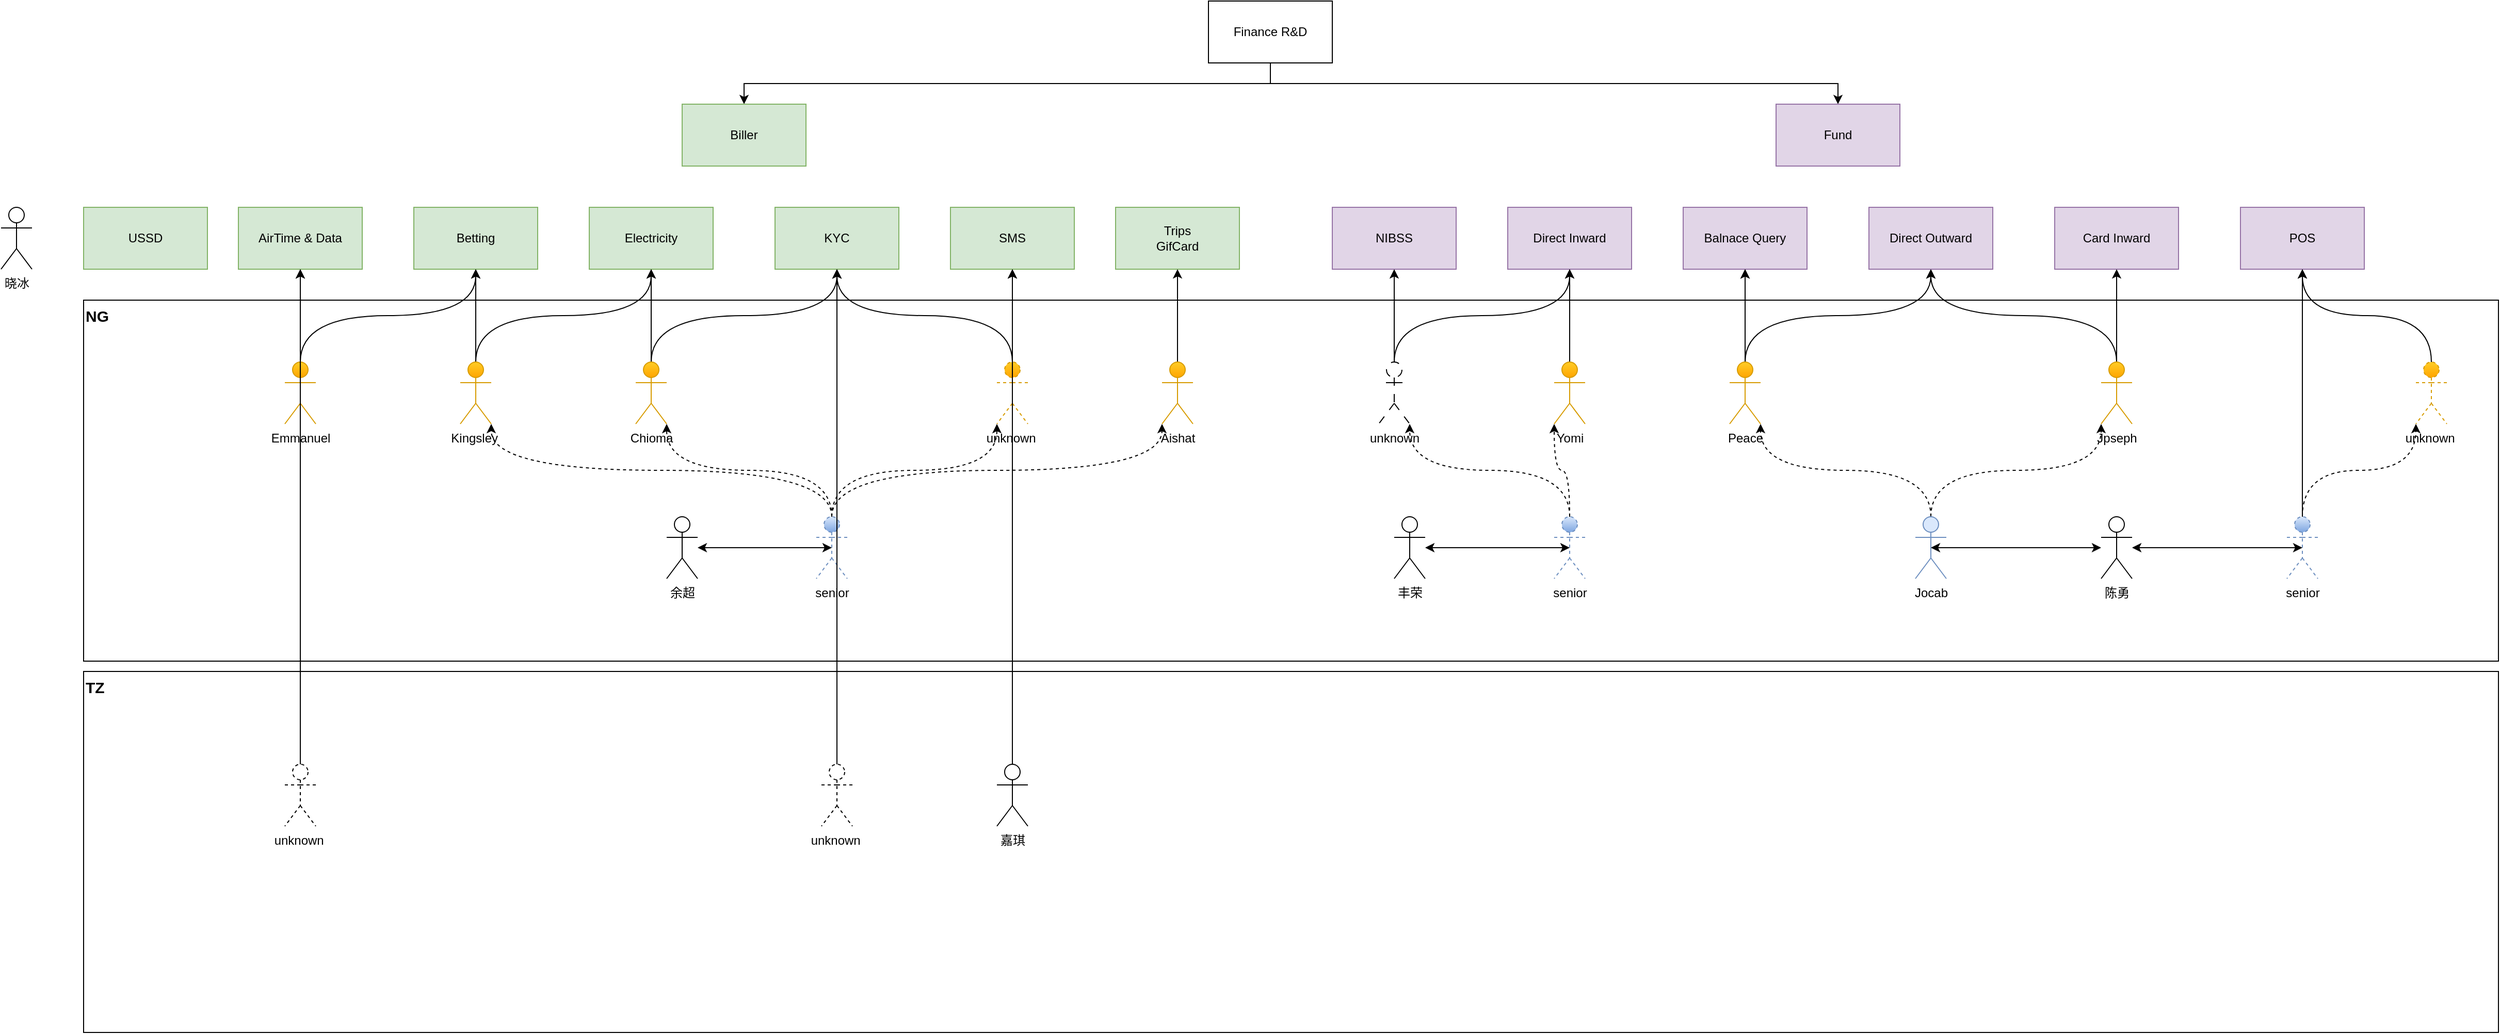 <mxfile version="21.6.9" type="github">
  <diagram name="Page-1" id="KtC437doS44tO2pb6mZ8">
    <mxGraphModel dx="2133" dy="830" grid="1" gridSize="10" guides="1" tooltips="1" connect="1" arrows="1" fold="1" page="1" pageScale="1" pageWidth="827" pageHeight="1169" math="0" shadow="0">
      <root>
        <mxCell id="0" />
        <mxCell id="1" parent="0" />
        <mxCell id="--BedkbPNoYJuqEjWQFw-91" value="NG" style="rounded=0;whiteSpace=wrap;html=1;align=left;verticalAlign=top;fontStyle=1;fontSize=15;" vertex="1" parent="1">
          <mxGeometry x="-490" y="690" width="2340" height="350" as="geometry" />
        </mxCell>
        <mxCell id="--BedkbPNoYJuqEjWQFw-4" style="edgeStyle=orthogonalEdgeStyle;rounded=0;orthogonalLoop=1;jettySize=auto;html=1;entryX=0.5;entryY=0;entryDx=0;entryDy=0;exitX=0.5;exitY=1;exitDx=0;exitDy=0;" edge="1" parent="1" source="--BedkbPNoYJuqEjWQFw-1" target="--BedkbPNoYJuqEjWQFw-2">
          <mxGeometry relative="1" as="geometry" />
        </mxCell>
        <mxCell id="--BedkbPNoYJuqEjWQFw-5" style="edgeStyle=orthogonalEdgeStyle;rounded=0;orthogonalLoop=1;jettySize=auto;html=1;entryX=0.5;entryY=0;entryDx=0;entryDy=0;exitX=0.5;exitY=1;exitDx=0;exitDy=0;" edge="1" parent="1" source="--BedkbPNoYJuqEjWQFw-1" target="--BedkbPNoYJuqEjWQFw-3">
          <mxGeometry relative="1" as="geometry" />
        </mxCell>
        <mxCell id="--BedkbPNoYJuqEjWQFw-1" value="Finance R&amp;amp;D" style="rounded=0;whiteSpace=wrap;html=1;" vertex="1" parent="1">
          <mxGeometry x="600" y="400" width="120" height="60" as="geometry" />
        </mxCell>
        <mxCell id="--BedkbPNoYJuqEjWQFw-2" value="Biller" style="rounded=0;whiteSpace=wrap;html=1;fillColor=#d5e8d4;strokeColor=#82b366;" vertex="1" parent="1">
          <mxGeometry x="90" y="500" width="120" height="60" as="geometry" />
        </mxCell>
        <mxCell id="--BedkbPNoYJuqEjWQFw-3" value="Fund" style="rounded=0;whiteSpace=wrap;html=1;fillColor=#e1d5e7;strokeColor=#9673a6;" vertex="1" parent="1">
          <mxGeometry x="1150" y="500" width="120" height="60" as="geometry" />
        </mxCell>
        <mxCell id="--BedkbPNoYJuqEjWQFw-6" value="AirTime &amp;amp; Data" style="rounded=0;whiteSpace=wrap;html=1;fillColor=#d5e8d4;strokeColor=#82b366;" vertex="1" parent="1">
          <mxGeometry x="-340" y="600" width="120" height="60" as="geometry" />
        </mxCell>
        <mxCell id="--BedkbPNoYJuqEjWQFw-7" value="Betting" style="rounded=0;whiteSpace=wrap;html=1;fillColor=#d5e8d4;strokeColor=#82b366;" vertex="1" parent="1">
          <mxGeometry x="-170" y="600" width="120" height="60" as="geometry" />
        </mxCell>
        <mxCell id="--BedkbPNoYJuqEjWQFw-8" value="Electricity" style="rounded=0;whiteSpace=wrap;html=1;fillColor=#d5e8d4;strokeColor=#82b366;" vertex="1" parent="1">
          <mxGeometry y="600" width="120" height="60" as="geometry" />
        </mxCell>
        <mxCell id="--BedkbPNoYJuqEjWQFw-9" value="KYC" style="rounded=0;whiteSpace=wrap;html=1;fillColor=#d5e8d4;strokeColor=#82b366;" vertex="1" parent="1">
          <mxGeometry x="180" y="600" width="120" height="60" as="geometry" />
        </mxCell>
        <mxCell id="--BedkbPNoYJuqEjWQFw-10" value="SMS" style="rounded=0;whiteSpace=wrap;html=1;fillColor=#d5e8d4;strokeColor=#82b366;" vertex="1" parent="1">
          <mxGeometry x="350" y="600" width="120" height="60" as="geometry" />
        </mxCell>
        <mxCell id="--BedkbPNoYJuqEjWQFw-11" value="NIBSS" style="rounded=0;whiteSpace=wrap;html=1;fillColor=#e1d5e7;strokeColor=#9673a6;" vertex="1" parent="1">
          <mxGeometry x="720" y="600" width="120" height="60" as="geometry" />
        </mxCell>
        <mxCell id="--BedkbPNoYJuqEjWQFw-12" value="Direct Inward" style="rounded=0;whiteSpace=wrap;html=1;fillColor=#e1d5e7;strokeColor=#9673a6;" vertex="1" parent="1">
          <mxGeometry x="890" y="600" width="120" height="60" as="geometry" />
        </mxCell>
        <mxCell id="--BedkbPNoYJuqEjWQFw-13" value="Balnace Query" style="rounded=0;whiteSpace=wrap;html=1;fillColor=#e1d5e7;strokeColor=#9673a6;" vertex="1" parent="1">
          <mxGeometry x="1060" y="600" width="120" height="60" as="geometry" />
        </mxCell>
        <mxCell id="--BedkbPNoYJuqEjWQFw-14" value="Card Inward" style="rounded=0;whiteSpace=wrap;html=1;fillColor=#e1d5e7;strokeColor=#9673a6;" vertex="1" parent="1">
          <mxGeometry x="1420" y="600" width="120" height="60" as="geometry" />
        </mxCell>
        <mxCell id="--BedkbPNoYJuqEjWQFw-15" value="Trips&lt;br&gt;GifCard" style="rounded=0;whiteSpace=wrap;html=1;fillColor=#d5e8d4;strokeColor=#82b366;" vertex="1" parent="1">
          <mxGeometry x="510" y="600" width="120" height="60" as="geometry" />
        </mxCell>
        <mxCell id="--BedkbPNoYJuqEjWQFw-16" value="POS" style="rounded=0;whiteSpace=wrap;html=1;fillColor=#e1d5e7;strokeColor=#9673a6;" vertex="1" parent="1">
          <mxGeometry x="1600" y="600" width="120" height="60" as="geometry" />
        </mxCell>
        <mxCell id="--BedkbPNoYJuqEjWQFw-24" style="edgeStyle=orthogonalEdgeStyle;rounded=0;orthogonalLoop=1;jettySize=auto;html=1;entryX=0.5;entryY=1;entryDx=0;entryDy=0;curved=1;" edge="1" parent="1" source="--BedkbPNoYJuqEjWQFw-17" target="--BedkbPNoYJuqEjWQFw-6">
          <mxGeometry relative="1" as="geometry" />
        </mxCell>
        <mxCell id="--BedkbPNoYJuqEjWQFw-25" style="edgeStyle=orthogonalEdgeStyle;rounded=0;orthogonalLoop=1;jettySize=auto;html=1;entryX=0.5;entryY=1;entryDx=0;entryDy=0;exitX=0.5;exitY=0;exitDx=0;exitDy=0;exitPerimeter=0;curved=1;" edge="1" parent="1" source="--BedkbPNoYJuqEjWQFw-17" target="--BedkbPNoYJuqEjWQFw-7">
          <mxGeometry relative="1" as="geometry" />
        </mxCell>
        <mxCell id="--BedkbPNoYJuqEjWQFw-17" value="Emmanuel" style="shape=umlActor;verticalLabelPosition=bottom;verticalAlign=top;html=1;outlineConnect=0;fillColor=#ffcd28;gradientColor=#ffa500;strokeColor=#d79b00;" vertex="1" parent="1">
          <mxGeometry x="-295" y="750" width="30" height="60" as="geometry" />
        </mxCell>
        <mxCell id="--BedkbPNoYJuqEjWQFw-21" style="edgeStyle=orthogonalEdgeStyle;rounded=0;orthogonalLoop=1;jettySize=auto;html=1;entryX=0.5;entryY=1;entryDx=0;entryDy=0;curved=1;" edge="1" parent="1" source="--BedkbPNoYJuqEjWQFw-18" target="--BedkbPNoYJuqEjWQFw-7">
          <mxGeometry relative="1" as="geometry" />
        </mxCell>
        <mxCell id="--BedkbPNoYJuqEjWQFw-22" style="edgeStyle=orthogonalEdgeStyle;rounded=0;orthogonalLoop=1;jettySize=auto;html=1;entryX=0.5;entryY=1;entryDx=0;entryDy=0;exitX=0.5;exitY=0;exitDx=0;exitDy=0;exitPerimeter=0;curved=1;" edge="1" parent="1" source="--BedkbPNoYJuqEjWQFw-18" target="--BedkbPNoYJuqEjWQFw-8">
          <mxGeometry relative="1" as="geometry" />
        </mxCell>
        <mxCell id="--BedkbPNoYJuqEjWQFw-18" value="Kingsley&amp;nbsp;" style="shape=umlActor;verticalLabelPosition=bottom;verticalAlign=top;html=1;outlineConnect=0;fillColor=#ffcd28;gradientColor=#ffa500;strokeColor=#d79b00;" vertex="1" parent="1">
          <mxGeometry x="-125" y="750" width="30" height="60" as="geometry" />
        </mxCell>
        <mxCell id="--BedkbPNoYJuqEjWQFw-23" style="edgeStyle=orthogonalEdgeStyle;rounded=0;orthogonalLoop=1;jettySize=auto;html=1;entryX=0.5;entryY=1;entryDx=0;entryDy=0;curved=1;" edge="1" parent="1" source="--BedkbPNoYJuqEjWQFw-19" target="--BedkbPNoYJuqEjWQFw-8">
          <mxGeometry relative="1" as="geometry" />
        </mxCell>
        <mxCell id="--BedkbPNoYJuqEjWQFw-26" style="edgeStyle=orthogonalEdgeStyle;rounded=0;orthogonalLoop=1;jettySize=auto;html=1;entryX=0.5;entryY=1;entryDx=0;entryDy=0;exitX=0.5;exitY=0;exitDx=0;exitDy=0;exitPerimeter=0;curved=1;" edge="1" parent="1" source="--BedkbPNoYJuqEjWQFw-19" target="--BedkbPNoYJuqEjWQFw-9">
          <mxGeometry relative="1" as="geometry" />
        </mxCell>
        <mxCell id="--BedkbPNoYJuqEjWQFw-19" value="Chioma" style="shape=umlActor;verticalLabelPosition=bottom;verticalAlign=top;html=1;outlineConnect=0;fillColor=#ffcd28;gradientColor=#ffa500;strokeColor=#d79b00;" vertex="1" parent="1">
          <mxGeometry x="45" y="750" width="30" height="60" as="geometry" />
        </mxCell>
        <mxCell id="--BedkbPNoYJuqEjWQFw-28" style="edgeStyle=orthogonalEdgeStyle;rounded=0;orthogonalLoop=1;jettySize=auto;html=1;entryX=0.5;entryY=1;entryDx=0;entryDy=0;" edge="1" parent="1" source="--BedkbPNoYJuqEjWQFw-27" target="--BedkbPNoYJuqEjWQFw-15">
          <mxGeometry relative="1" as="geometry" />
        </mxCell>
        <mxCell id="--BedkbPNoYJuqEjWQFw-27" value="Aishat" style="shape=umlActor;verticalLabelPosition=bottom;verticalAlign=top;html=1;outlineConnect=0;fillColor=#ffcd28;gradientColor=#ffa500;strokeColor=#d79b00;" vertex="1" parent="1">
          <mxGeometry x="555" y="750" width="30" height="60" as="geometry" />
        </mxCell>
        <mxCell id="--BedkbPNoYJuqEjWQFw-33" style="edgeStyle=orthogonalEdgeStyle;rounded=0;orthogonalLoop=1;jettySize=auto;html=1;entryX=0.5;entryY=1;entryDx=0;entryDy=0;" edge="1" parent="1" source="--BedkbPNoYJuqEjWQFw-32" target="--BedkbPNoYJuqEjWQFw-10">
          <mxGeometry relative="1" as="geometry" />
        </mxCell>
        <mxCell id="--BedkbPNoYJuqEjWQFw-34" style="edgeStyle=orthogonalEdgeStyle;rounded=0;orthogonalLoop=1;jettySize=auto;html=1;entryX=0.5;entryY=1;entryDx=0;entryDy=0;curved=1;exitX=0.5;exitY=0;exitDx=0;exitDy=0;exitPerimeter=0;" edge="1" parent="1" source="--BedkbPNoYJuqEjWQFw-32" target="--BedkbPNoYJuqEjWQFw-9">
          <mxGeometry relative="1" as="geometry" />
        </mxCell>
        <mxCell id="--BedkbPNoYJuqEjWQFw-32" value="unknown&amp;nbsp;" style="shape=umlActor;verticalLabelPosition=bottom;verticalAlign=top;html=1;outlineConnect=0;dashed=1;fillColor=#ffcd28;gradientColor=#ffa500;strokeColor=#d79b00;" vertex="1" parent="1">
          <mxGeometry x="395" y="750" width="30" height="60" as="geometry" />
        </mxCell>
        <mxCell id="--BedkbPNoYJuqEjWQFw-36" style="edgeStyle=orthogonalEdgeStyle;rounded=0;orthogonalLoop=1;jettySize=auto;html=1;entryX=0.5;entryY=1;entryDx=0;entryDy=0;" edge="1" parent="1" source="--BedkbPNoYJuqEjWQFw-35" target="--BedkbPNoYJuqEjWQFw-11">
          <mxGeometry relative="1" as="geometry" />
        </mxCell>
        <mxCell id="--BedkbPNoYJuqEjWQFw-39" style="edgeStyle=orthogonalEdgeStyle;rounded=0;orthogonalLoop=1;jettySize=auto;html=1;entryX=0.5;entryY=1;entryDx=0;entryDy=0;exitX=0.5;exitY=0;exitDx=0;exitDy=0;exitPerimeter=0;curved=1;" edge="1" parent="1" source="--BedkbPNoYJuqEjWQFw-35" target="--BedkbPNoYJuqEjWQFw-12">
          <mxGeometry relative="1" as="geometry" />
        </mxCell>
        <mxCell id="--BedkbPNoYJuqEjWQFw-35" value="unknown" style="shape=umlActor;verticalLabelPosition=bottom;verticalAlign=top;html=1;outlineConnect=0;dashed=1;dashPattern=8 8;" vertex="1" parent="1">
          <mxGeometry x="765" y="750" width="30" height="60" as="geometry" />
        </mxCell>
        <mxCell id="--BedkbPNoYJuqEjWQFw-38" style="edgeStyle=orthogonalEdgeStyle;rounded=0;orthogonalLoop=1;jettySize=auto;html=1;entryX=0.5;entryY=1;entryDx=0;entryDy=0;" edge="1" parent="1" source="--BedkbPNoYJuqEjWQFw-37" target="--BedkbPNoYJuqEjWQFw-12">
          <mxGeometry relative="1" as="geometry" />
        </mxCell>
        <mxCell id="--BedkbPNoYJuqEjWQFw-37" value="Yomi" style="shape=umlActor;verticalLabelPosition=bottom;verticalAlign=top;html=1;outlineConnect=0;fillColor=#ffcd28;gradientColor=#ffa500;strokeColor=#d79b00;" vertex="1" parent="1">
          <mxGeometry x="935" y="750" width="30" height="60" as="geometry" />
        </mxCell>
        <mxCell id="--BedkbPNoYJuqEjWQFw-41" style="edgeStyle=orthogonalEdgeStyle;rounded=0;orthogonalLoop=1;jettySize=auto;html=1;entryX=0.5;entryY=1;entryDx=0;entryDy=0;" edge="1" parent="1" source="--BedkbPNoYJuqEjWQFw-45" target="--BedkbPNoYJuqEjWQFw-13">
          <mxGeometry relative="1" as="geometry" />
        </mxCell>
        <mxCell id="--BedkbPNoYJuqEjWQFw-71" style="edgeStyle=orthogonalEdgeStyle;rounded=0;orthogonalLoop=1;jettySize=auto;html=1;entryX=1;entryY=1;entryDx=0;entryDy=0;entryPerimeter=0;exitX=0.5;exitY=0;exitDx=0;exitDy=0;exitPerimeter=0;curved=1;dashed=1;" edge="1" parent="1" source="--BedkbPNoYJuqEjWQFw-40" target="--BedkbPNoYJuqEjWQFw-45">
          <mxGeometry relative="1" as="geometry" />
        </mxCell>
        <mxCell id="--BedkbPNoYJuqEjWQFw-74" style="edgeStyle=orthogonalEdgeStyle;rounded=0;orthogonalLoop=1;jettySize=auto;html=1;entryX=0;entryY=1;entryDx=0;entryDy=0;entryPerimeter=0;exitX=0.5;exitY=0;exitDx=0;exitDy=0;exitPerimeter=0;curved=1;dashed=1;" edge="1" parent="1" source="--BedkbPNoYJuqEjWQFw-40" target="--BedkbPNoYJuqEjWQFw-50">
          <mxGeometry relative="1" as="geometry" />
        </mxCell>
        <mxCell id="--BedkbPNoYJuqEjWQFw-40" value="Jocab" style="shape=umlActor;verticalLabelPosition=bottom;verticalAlign=top;html=1;outlineConnect=0;fillColor=#dae8fc;strokeColor=#6c8ebf;" vertex="1" parent="1">
          <mxGeometry x="1285" y="900" width="30" height="60" as="geometry" />
        </mxCell>
        <mxCell id="--BedkbPNoYJuqEjWQFw-47" style="edgeStyle=orthogonalEdgeStyle;rounded=0;orthogonalLoop=1;jettySize=auto;html=1;entryX=0.5;entryY=1;entryDx=0;entryDy=0;exitX=0.5;exitY=0;exitDx=0;exitDy=0;exitPerimeter=0;curved=1;" edge="1" parent="1" source="--BedkbPNoYJuqEjWQFw-45" target="--BedkbPNoYJuqEjWQFw-13">
          <mxGeometry relative="1" as="geometry" />
        </mxCell>
        <mxCell id="--BedkbPNoYJuqEjWQFw-49" style="edgeStyle=orthogonalEdgeStyle;rounded=0;orthogonalLoop=1;jettySize=auto;html=1;entryX=0.5;entryY=1;entryDx=0;entryDy=0;curved=1;exitX=0.5;exitY=0;exitDx=0;exitDy=0;exitPerimeter=0;" edge="1" parent="1" source="--BedkbPNoYJuqEjWQFw-45" target="--BedkbPNoYJuqEjWQFw-48">
          <mxGeometry relative="1" as="geometry" />
        </mxCell>
        <mxCell id="--BedkbPNoYJuqEjWQFw-48" value="Direct Outward" style="rounded=0;whiteSpace=wrap;html=1;fillColor=#e1d5e7;strokeColor=#9673a6;" vertex="1" parent="1">
          <mxGeometry x="1240" y="600" width="120" height="60" as="geometry" />
        </mxCell>
        <mxCell id="--BedkbPNoYJuqEjWQFw-55" style="edgeStyle=orthogonalEdgeStyle;rounded=0;orthogonalLoop=1;jettySize=auto;html=1;entryX=0.5;entryY=1;entryDx=0;entryDy=0;" edge="1" parent="1" source="--BedkbPNoYJuqEjWQFw-50" target="--BedkbPNoYJuqEjWQFw-14">
          <mxGeometry relative="1" as="geometry" />
        </mxCell>
        <mxCell id="--BedkbPNoYJuqEjWQFw-88" style="edgeStyle=orthogonalEdgeStyle;rounded=0;orthogonalLoop=1;jettySize=auto;html=1;entryX=0.5;entryY=1;entryDx=0;entryDy=0;exitX=0.5;exitY=0;exitDx=0;exitDy=0;exitPerimeter=0;curved=1;" edge="1" parent="1" source="--BedkbPNoYJuqEjWQFw-50" target="--BedkbPNoYJuqEjWQFw-48">
          <mxGeometry relative="1" as="geometry" />
        </mxCell>
        <mxCell id="--BedkbPNoYJuqEjWQFw-50" value="Jpseph" style="shape=umlActor;verticalLabelPosition=bottom;verticalAlign=top;html=1;outlineConnect=0;fillColor=#ffcd28;gradientColor=#ffa500;strokeColor=#d79b00;" vertex="1" parent="1">
          <mxGeometry x="1465" y="750" width="30" height="60" as="geometry" />
        </mxCell>
        <mxCell id="--BedkbPNoYJuqEjWQFw-45" value="Peace" style="shape=umlActor;verticalLabelPosition=bottom;verticalAlign=top;html=1;outlineConnect=0;fillColor=#ffcd28;gradientColor=#ffa500;strokeColor=#d79b00;" vertex="1" parent="1">
          <mxGeometry x="1105" y="750" width="30" height="60" as="geometry" />
        </mxCell>
        <mxCell id="--BedkbPNoYJuqEjWQFw-60" style="edgeStyle=orthogonalEdgeStyle;rounded=0;orthogonalLoop=1;jettySize=auto;html=1;entryX=0.5;entryY=1;entryDx=0;entryDy=0;exitX=0.5;exitY=0;exitDx=0;exitDy=0;exitPerimeter=0;curved=1;" edge="1" parent="1" source="--BedkbPNoYJuqEjWQFw-58" target="--BedkbPNoYJuqEjWQFw-16">
          <mxGeometry relative="1" as="geometry" />
        </mxCell>
        <mxCell id="--BedkbPNoYJuqEjWQFw-58" value="unknown&amp;nbsp;" style="shape=umlActor;verticalLabelPosition=bottom;verticalAlign=top;html=1;outlineConnect=0;fillColor=#ffcd28;gradientColor=#ffa500;strokeColor=#d79b00;dashed=1;" vertex="1" parent="1">
          <mxGeometry x="1770" y="750" width="30" height="60" as="geometry" />
        </mxCell>
        <mxCell id="--BedkbPNoYJuqEjWQFw-65" style="edgeStyle=orthogonalEdgeStyle;rounded=0;orthogonalLoop=1;jettySize=auto;html=1;entryX=1;entryY=1;entryDx=0;entryDy=0;entryPerimeter=0;curved=1;exitX=0.5;exitY=0;exitDx=0;exitDy=0;exitPerimeter=0;dashed=1;" edge="1" parent="1" source="--BedkbPNoYJuqEjWQFw-63" target="--BedkbPNoYJuqEjWQFw-19">
          <mxGeometry relative="1" as="geometry" />
        </mxCell>
        <mxCell id="--BedkbPNoYJuqEjWQFw-66" style="edgeStyle=orthogonalEdgeStyle;rounded=0;orthogonalLoop=1;jettySize=auto;html=1;entryX=0;entryY=1;entryDx=0;entryDy=0;entryPerimeter=0;exitX=0.5;exitY=0;exitDx=0;exitDy=0;exitPerimeter=0;curved=1;dashed=1;" edge="1" parent="1" source="--BedkbPNoYJuqEjWQFw-63" target="--BedkbPNoYJuqEjWQFw-32">
          <mxGeometry relative="1" as="geometry" />
        </mxCell>
        <mxCell id="--BedkbPNoYJuqEjWQFw-67" style="edgeStyle=orthogonalEdgeStyle;rounded=0;orthogonalLoop=1;jettySize=auto;html=1;entryX=1;entryY=1;entryDx=0;entryDy=0;entryPerimeter=0;exitX=0.5;exitY=0;exitDx=0;exitDy=0;exitPerimeter=0;curved=1;dashed=1;" edge="1" parent="1" source="--BedkbPNoYJuqEjWQFw-63" target="--BedkbPNoYJuqEjWQFw-18">
          <mxGeometry relative="1" as="geometry" />
        </mxCell>
        <mxCell id="--BedkbPNoYJuqEjWQFw-68" style="edgeStyle=orthogonalEdgeStyle;rounded=0;orthogonalLoop=1;jettySize=auto;html=1;entryX=0;entryY=1;entryDx=0;entryDy=0;entryPerimeter=0;exitX=0.5;exitY=0;exitDx=0;exitDy=0;exitPerimeter=0;curved=1;dashed=1;" edge="1" parent="1" source="--BedkbPNoYJuqEjWQFw-63" target="--BedkbPNoYJuqEjWQFw-27">
          <mxGeometry relative="1" as="geometry" />
        </mxCell>
        <mxCell id="--BedkbPNoYJuqEjWQFw-63" value="senior" style="shape=umlActor;verticalLabelPosition=bottom;verticalAlign=top;html=1;outlineConnect=0;fillColor=#dae8fc;gradientColor=#7ea6e0;strokeColor=#6c8ebf;dashed=1;" vertex="1" parent="1">
          <mxGeometry x="220" y="900" width="30" height="60" as="geometry" />
        </mxCell>
        <mxCell id="--BedkbPNoYJuqEjWQFw-69" style="edgeStyle=orthogonalEdgeStyle;rounded=0;orthogonalLoop=1;jettySize=auto;html=1;entryX=0.5;entryY=0.5;entryDx=0;entryDy=0;entryPerimeter=0;startArrow=classic;startFill=1;" edge="1" parent="1" source="--BedkbPNoYJuqEjWQFw-64" target="--BedkbPNoYJuqEjWQFw-63">
          <mxGeometry relative="1" as="geometry" />
        </mxCell>
        <mxCell id="--BedkbPNoYJuqEjWQFw-64" value="余超" style="shape=umlActor;verticalLabelPosition=bottom;verticalAlign=top;html=1;outlineConnect=0;" vertex="1" parent="1">
          <mxGeometry x="75" y="900" width="30" height="60" as="geometry" />
        </mxCell>
        <mxCell id="--BedkbPNoYJuqEjWQFw-86" style="edgeStyle=orthogonalEdgeStyle;rounded=0;orthogonalLoop=1;jettySize=auto;html=1;entryX=1;entryY=1;entryDx=0;entryDy=0;entryPerimeter=0;curved=1;exitX=0.5;exitY=0;exitDx=0;exitDy=0;exitPerimeter=0;dashed=1;" edge="1" parent="1" source="--BedkbPNoYJuqEjWQFw-70" target="--BedkbPNoYJuqEjWQFw-35">
          <mxGeometry relative="1" as="geometry" />
        </mxCell>
        <mxCell id="--BedkbPNoYJuqEjWQFw-87" style="edgeStyle=orthogonalEdgeStyle;rounded=0;orthogonalLoop=1;jettySize=auto;html=1;entryX=0;entryY=1;entryDx=0;entryDy=0;entryPerimeter=0;curved=1;dashed=1;" edge="1" parent="1" source="--BedkbPNoYJuqEjWQFw-70" target="--BedkbPNoYJuqEjWQFw-37">
          <mxGeometry relative="1" as="geometry" />
        </mxCell>
        <mxCell id="--BedkbPNoYJuqEjWQFw-70" value="senior" style="shape=umlActor;verticalLabelPosition=bottom;verticalAlign=top;html=1;outlineConnect=0;fillColor=#dae8fc;gradientColor=#7ea6e0;strokeColor=#6c8ebf;dashed=1;" vertex="1" parent="1">
          <mxGeometry x="935" y="900" width="30" height="60" as="geometry" />
        </mxCell>
        <mxCell id="--BedkbPNoYJuqEjWQFw-78" style="edgeStyle=orthogonalEdgeStyle;rounded=0;orthogonalLoop=1;jettySize=auto;html=1;entryX=0.5;entryY=0.5;entryDx=0;entryDy=0;entryPerimeter=0;startArrow=classic;startFill=1;" edge="1" parent="1" source="--BedkbPNoYJuqEjWQFw-75" target="--BedkbPNoYJuqEjWQFw-70">
          <mxGeometry relative="1" as="geometry" />
        </mxCell>
        <mxCell id="--BedkbPNoYJuqEjWQFw-75" value="丰荣" style="shape=umlActor;verticalLabelPosition=bottom;verticalAlign=top;html=1;outlineConnect=0;" vertex="1" parent="1">
          <mxGeometry x="780" y="900" width="30" height="60" as="geometry" />
        </mxCell>
        <mxCell id="--BedkbPNoYJuqEjWQFw-83" style="edgeStyle=orthogonalEdgeStyle;rounded=0;orthogonalLoop=1;jettySize=auto;html=1;entryX=0.5;entryY=1;entryDx=0;entryDy=0;" edge="1" parent="1" source="--BedkbPNoYJuqEjWQFw-79" target="--BedkbPNoYJuqEjWQFw-16">
          <mxGeometry relative="1" as="geometry">
            <mxPoint x="1645" y="810" as="targetPoint" />
          </mxGeometry>
        </mxCell>
        <mxCell id="--BedkbPNoYJuqEjWQFw-84" style="edgeStyle=orthogonalEdgeStyle;rounded=0;orthogonalLoop=1;jettySize=auto;html=1;entryX=0;entryY=1;entryDx=0;entryDy=0;entryPerimeter=0;exitX=0.5;exitY=0;exitDx=0;exitDy=0;exitPerimeter=0;curved=1;dashed=1;" edge="1" parent="1" source="--BedkbPNoYJuqEjWQFw-79" target="--BedkbPNoYJuqEjWQFw-58">
          <mxGeometry relative="1" as="geometry" />
        </mxCell>
        <mxCell id="--BedkbPNoYJuqEjWQFw-79" value="senior" style="shape=umlActor;verticalLabelPosition=bottom;verticalAlign=top;html=1;outlineConnect=0;fillColor=#dae8fc;gradientColor=#7ea6e0;strokeColor=#6c8ebf;dashed=1;" vertex="1" parent="1">
          <mxGeometry x="1645" y="900" width="30" height="60" as="geometry" />
        </mxCell>
        <mxCell id="--BedkbPNoYJuqEjWQFw-81" style="edgeStyle=orthogonalEdgeStyle;rounded=0;orthogonalLoop=1;jettySize=auto;html=1;entryX=0.5;entryY=0.5;entryDx=0;entryDy=0;entryPerimeter=0;startArrow=classic;startFill=1;" edge="1" parent="1" source="--BedkbPNoYJuqEjWQFw-80" target="--BedkbPNoYJuqEjWQFw-79">
          <mxGeometry relative="1" as="geometry" />
        </mxCell>
        <mxCell id="--BedkbPNoYJuqEjWQFw-82" style="edgeStyle=orthogonalEdgeStyle;rounded=0;orthogonalLoop=1;jettySize=auto;html=1;entryX=0.5;entryY=0.5;entryDx=0;entryDy=0;entryPerimeter=0;startArrow=classic;startFill=1;" edge="1" parent="1" source="--BedkbPNoYJuqEjWQFw-80" target="--BedkbPNoYJuqEjWQFw-40">
          <mxGeometry relative="1" as="geometry" />
        </mxCell>
        <mxCell id="--BedkbPNoYJuqEjWQFw-80" value="陈勇" style="shape=umlActor;verticalLabelPosition=bottom;verticalAlign=top;html=1;outlineConnect=0;" vertex="1" parent="1">
          <mxGeometry x="1465" y="900" width="30" height="60" as="geometry" />
        </mxCell>
        <mxCell id="--BedkbPNoYJuqEjWQFw-89" value="晓冰" style="shape=umlActor;verticalLabelPosition=bottom;verticalAlign=top;html=1;outlineConnect=0;" vertex="1" parent="1">
          <mxGeometry x="-570" y="600" width="30" height="60" as="geometry" />
        </mxCell>
        <mxCell id="--BedkbPNoYJuqEjWQFw-92" value="TZ" style="rounded=0;whiteSpace=wrap;html=1;align=left;verticalAlign=top;fontStyle=1;fontSize=15;" vertex="1" parent="1">
          <mxGeometry x="-490" y="1050" width="2340" height="350" as="geometry" />
        </mxCell>
        <mxCell id="--BedkbPNoYJuqEjWQFw-94" style="edgeStyle=orthogonalEdgeStyle;rounded=0;orthogonalLoop=1;jettySize=auto;html=1;entryX=0.5;entryY=1;entryDx=0;entryDy=0;" edge="1" parent="1" source="--BedkbPNoYJuqEjWQFw-93" target="--BedkbPNoYJuqEjWQFw-10">
          <mxGeometry relative="1" as="geometry" />
        </mxCell>
        <mxCell id="--BedkbPNoYJuqEjWQFw-93" value="嘉琪" style="shape=umlActor;verticalLabelPosition=bottom;verticalAlign=top;html=1;outlineConnect=0;" vertex="1" parent="1">
          <mxGeometry x="395" y="1140" width="30" height="60" as="geometry" />
        </mxCell>
        <mxCell id="--BedkbPNoYJuqEjWQFw-96" style="edgeStyle=orthogonalEdgeStyle;rounded=0;orthogonalLoop=1;jettySize=auto;html=1;entryX=0.5;entryY=1;entryDx=0;entryDy=0;" edge="1" parent="1" source="--BedkbPNoYJuqEjWQFw-95" target="--BedkbPNoYJuqEjWQFw-9">
          <mxGeometry relative="1" as="geometry" />
        </mxCell>
        <mxCell id="--BedkbPNoYJuqEjWQFw-95" value="unknown&amp;nbsp;" style="shape=umlActor;verticalLabelPosition=bottom;verticalAlign=top;html=1;outlineConnect=0;dashed=1;" vertex="1" parent="1">
          <mxGeometry x="225" y="1140" width="30" height="60" as="geometry" />
        </mxCell>
        <mxCell id="--BedkbPNoYJuqEjWQFw-100" value="USSD" style="rounded=0;whiteSpace=wrap;html=1;fillColor=#d5e8d4;strokeColor=#82b366;" vertex="1" parent="1">
          <mxGeometry x="-490" y="600" width="120" height="60" as="geometry" />
        </mxCell>
        <mxCell id="--BedkbPNoYJuqEjWQFw-102" style="edgeStyle=orthogonalEdgeStyle;rounded=0;orthogonalLoop=1;jettySize=auto;html=1;entryX=0.5;entryY=1;entryDx=0;entryDy=0;" edge="1" parent="1" source="--BedkbPNoYJuqEjWQFw-101" target="--BedkbPNoYJuqEjWQFw-6">
          <mxGeometry relative="1" as="geometry" />
        </mxCell>
        <mxCell id="--BedkbPNoYJuqEjWQFw-101" value="unknown&amp;nbsp;" style="shape=umlActor;verticalLabelPosition=bottom;verticalAlign=top;html=1;outlineConnect=0;dashed=1;" vertex="1" parent="1">
          <mxGeometry x="-295" y="1140" width="30" height="60" as="geometry" />
        </mxCell>
      </root>
    </mxGraphModel>
  </diagram>
</mxfile>
